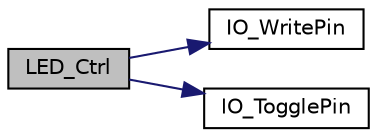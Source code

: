 digraph "LED_Ctrl"
{
  edge [fontname="Helvetica",fontsize="10",labelfontname="Helvetica",labelfontsize="10"];
  node [fontname="Helvetica",fontsize="10",shape=record];
  rankdir="LR";
  Node0 [label="LED_Ctrl",height=0.2,width=0.4,color="black", fillcolor="grey75", style="filled", fontcolor="black"];
  Node0 -> Node1 [color="midnightblue",fontsize="10",style="solid",fontname="Helvetica"];
  Node1 [label="IO_WritePin",height=0.2,width=0.4,color="black", fillcolor="white", style="filled",URL="$io_8c.html#a1709c6b36be8ee2ebaf5e076300b6a93",tooltip="Sets the state of a pin. "];
  Node0 -> Node2 [color="midnightblue",fontsize="10",style="solid",fontname="Helvetica"];
  Node2 [label="IO_TogglePin",height=0.2,width=0.4,color="black", fillcolor="white", style="filled",URL="$io_8c.html#a329d86cd8f053a55229fc51b6f722546",tooltip="Toggles the state of a pin. "];
}
